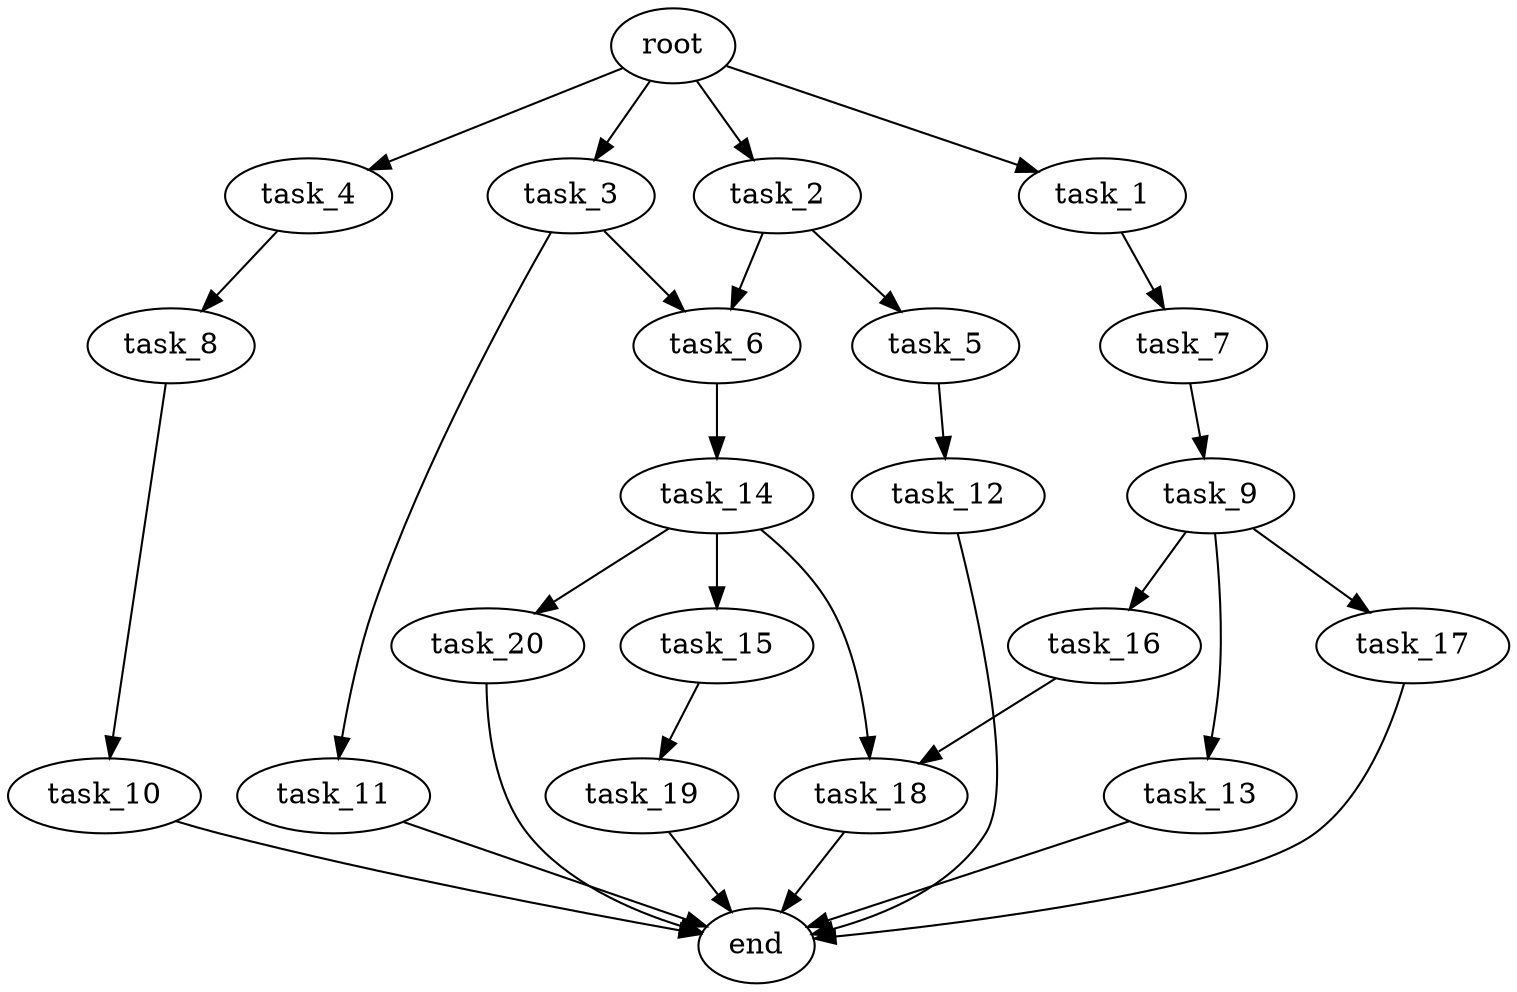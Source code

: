 digraph G {
  root [size="0.000000e+00"];
  task_1 [size="2.540519e+10"];
  task_2 [size="2.554012e+10"];
  task_3 [size="9.496492e+08"];
  task_4 [size="8.046526e+10"];
  task_5 [size="9.012193e+10"];
  task_6 [size="6.776431e+10"];
  task_7 [size="1.580598e+10"];
  task_8 [size="4.417856e+10"];
  task_9 [size="3.456311e+10"];
  task_10 [size="5.876129e+10"];
  task_11 [size="6.389748e+10"];
  task_12 [size="4.243665e+10"];
  task_13 [size="2.501732e+10"];
  task_14 [size="8.453194e+10"];
  task_15 [size="1.992971e+10"];
  task_16 [size="3.847548e+10"];
  task_17 [size="4.832597e+10"];
  task_18 [size="2.372820e+10"];
  task_19 [size="5.719655e+10"];
  task_20 [size="5.748544e+10"];
  end [size="0.000000e+00"];

  root -> task_1 [size="1.000000e-12"];
  root -> task_2 [size="1.000000e-12"];
  root -> task_3 [size="1.000000e-12"];
  root -> task_4 [size="1.000000e-12"];
  task_1 -> task_7 [size="1.580598e+08"];
  task_2 -> task_5 [size="9.012193e+08"];
  task_2 -> task_6 [size="3.388216e+08"];
  task_3 -> task_6 [size="3.388216e+08"];
  task_3 -> task_11 [size="6.389748e+08"];
  task_4 -> task_8 [size="4.417856e+08"];
  task_5 -> task_12 [size="4.243665e+08"];
  task_6 -> task_14 [size="8.453194e+08"];
  task_7 -> task_9 [size="3.456311e+08"];
  task_8 -> task_10 [size="5.876129e+08"];
  task_9 -> task_13 [size="2.501732e+08"];
  task_9 -> task_16 [size="3.847548e+08"];
  task_9 -> task_17 [size="4.832597e+08"];
  task_10 -> end [size="1.000000e-12"];
  task_11 -> end [size="1.000000e-12"];
  task_12 -> end [size="1.000000e-12"];
  task_13 -> end [size="1.000000e-12"];
  task_14 -> task_15 [size="1.992971e+08"];
  task_14 -> task_18 [size="1.186410e+08"];
  task_14 -> task_20 [size="5.748544e+08"];
  task_15 -> task_19 [size="5.719655e+08"];
  task_16 -> task_18 [size="1.186410e+08"];
  task_17 -> end [size="1.000000e-12"];
  task_18 -> end [size="1.000000e-12"];
  task_19 -> end [size="1.000000e-12"];
  task_20 -> end [size="1.000000e-12"];
}
